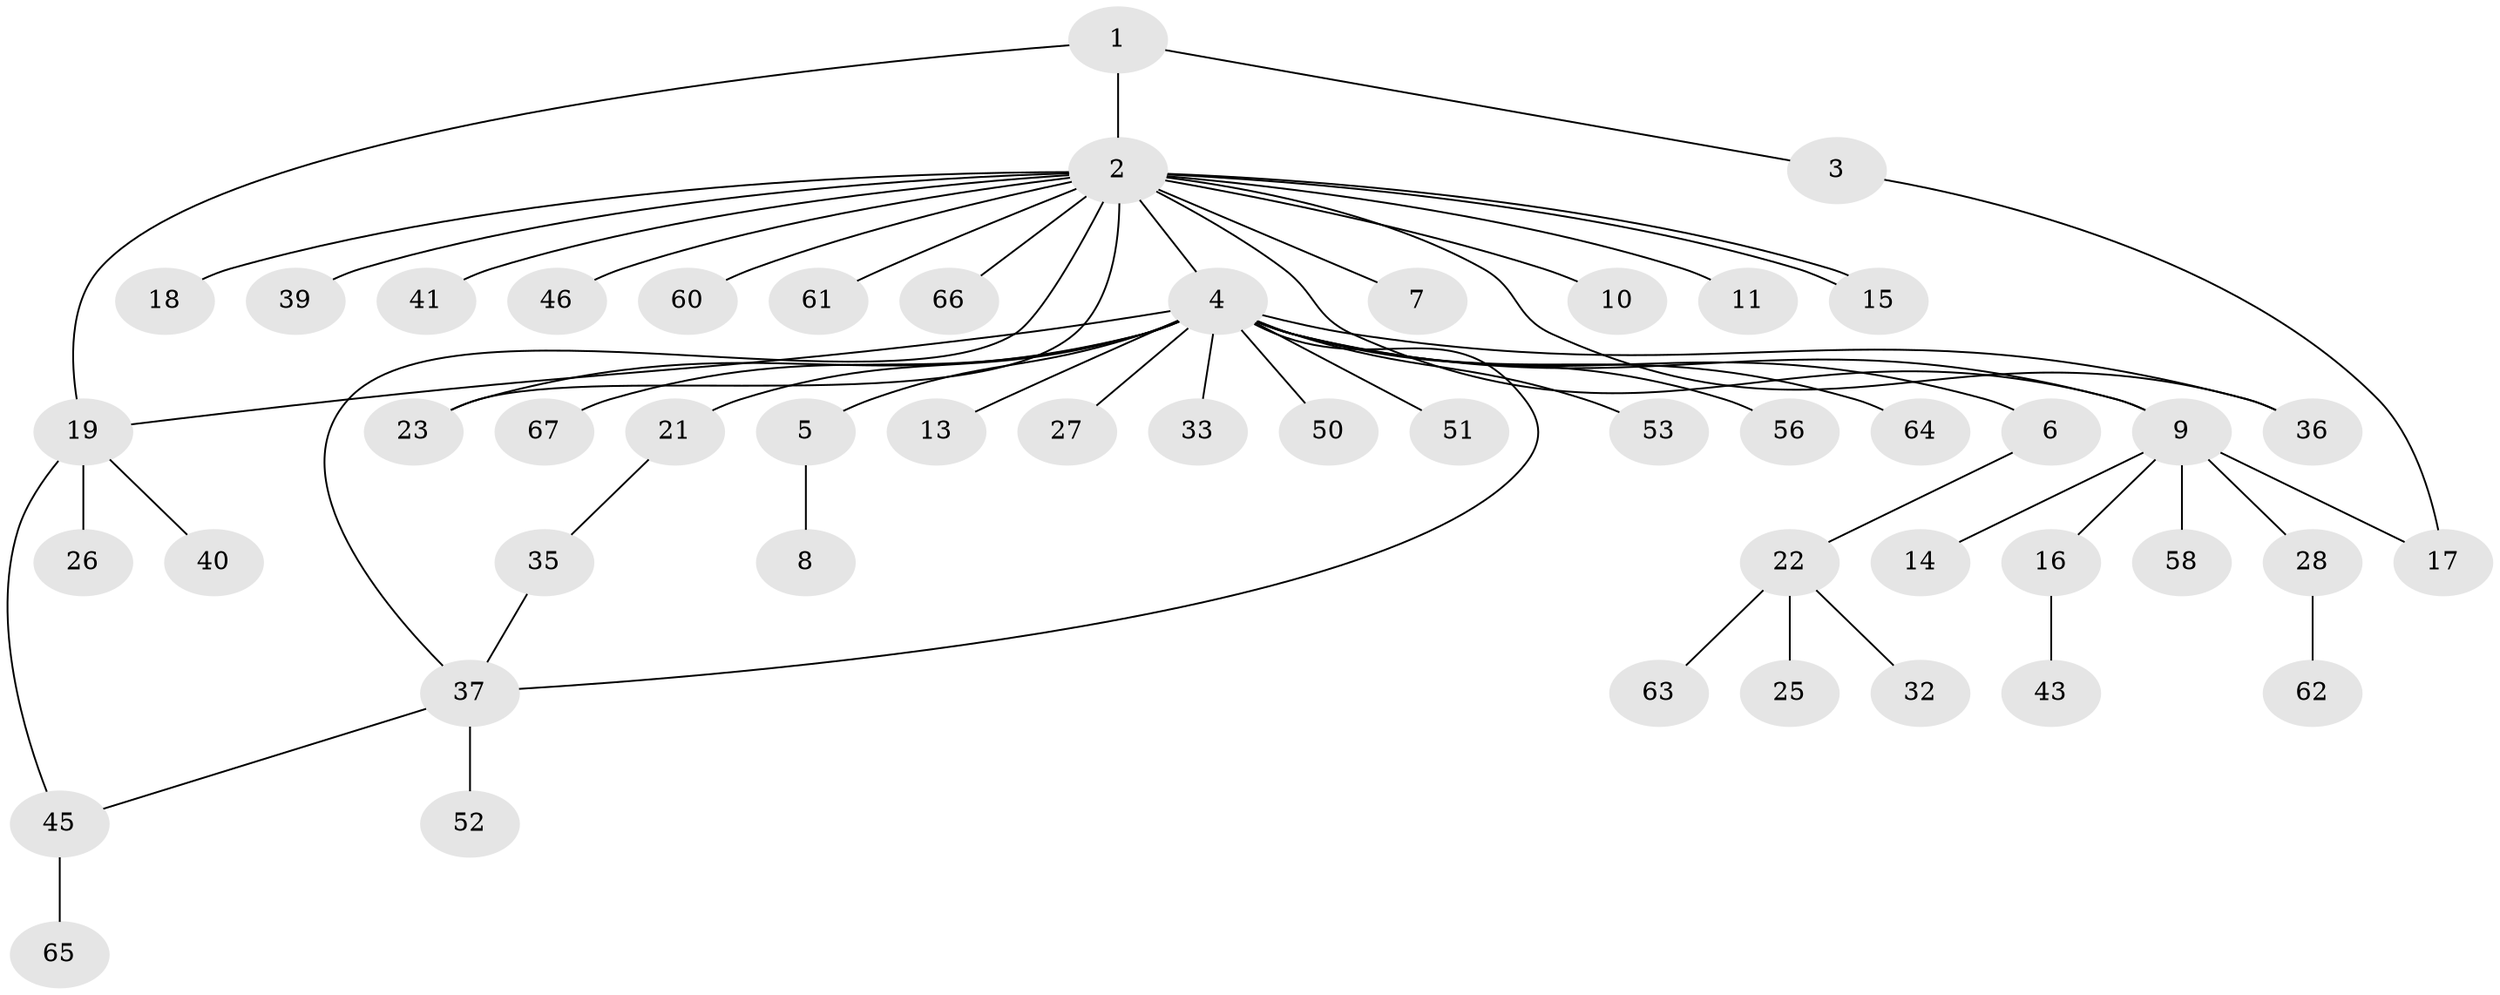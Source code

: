 // original degree distribution, {4: 0.04477611940298507, 17: 0.014925373134328358, 2: 0.23880597014925373, 16: 0.014925373134328358, 3: 0.05970149253731343, 8: 0.014925373134328358, 1: 0.5671641791044776, 5: 0.04477611940298507}
// Generated by graph-tools (version 1.1) at 2025/11/02/27/25 16:11:11]
// undirected, 50 vertices, 58 edges
graph export_dot {
graph [start="1"]
  node [color=gray90,style=filled];
  1 [super="+48"];
  2 [super="+29"];
  3;
  4 [super="+12"];
  5;
  6 [super="+38"];
  7 [super="+59"];
  8 [super="+49"];
  9 [super="+55"];
  10;
  11 [super="+20"];
  13 [super="+54"];
  14;
  15;
  16 [super="+24"];
  17 [super="+42"];
  18;
  19 [super="+30"];
  21 [super="+31"];
  22 [super="+44"];
  23;
  25;
  26;
  27;
  28 [super="+34"];
  32;
  33;
  35;
  36;
  37 [super="+47"];
  39;
  40;
  41;
  43;
  45 [super="+57"];
  46;
  50;
  51;
  52;
  53;
  56;
  58;
  60;
  61;
  62;
  63;
  64;
  65;
  66;
  67;
  1 -- 2;
  1 -- 3;
  1 -- 19;
  2 -- 4;
  2 -- 7;
  2 -- 9;
  2 -- 10;
  2 -- 11;
  2 -- 15;
  2 -- 15;
  2 -- 18;
  2 -- 23;
  2 -- 37;
  2 -- 41;
  2 -- 46;
  2 -- 60;
  2 -- 61;
  2 -- 66;
  2 -- 36;
  2 -- 39;
  3 -- 17;
  4 -- 5;
  4 -- 6;
  4 -- 9;
  4 -- 19;
  4 -- 23;
  4 -- 27;
  4 -- 33;
  4 -- 36;
  4 -- 50;
  4 -- 51;
  4 -- 53;
  4 -- 64;
  4 -- 67;
  4 -- 56;
  4 -- 13;
  4 -- 21;
  4 -- 37;
  5 -- 8;
  6 -- 22;
  9 -- 14;
  9 -- 16;
  9 -- 17;
  9 -- 28;
  9 -- 58;
  16 -- 43;
  19 -- 26;
  19 -- 45;
  19 -- 40;
  21 -- 35;
  22 -- 25;
  22 -- 32;
  22 -- 63;
  28 -- 62;
  35 -- 37;
  37 -- 52;
  37 -- 45;
  45 -- 65;
}
